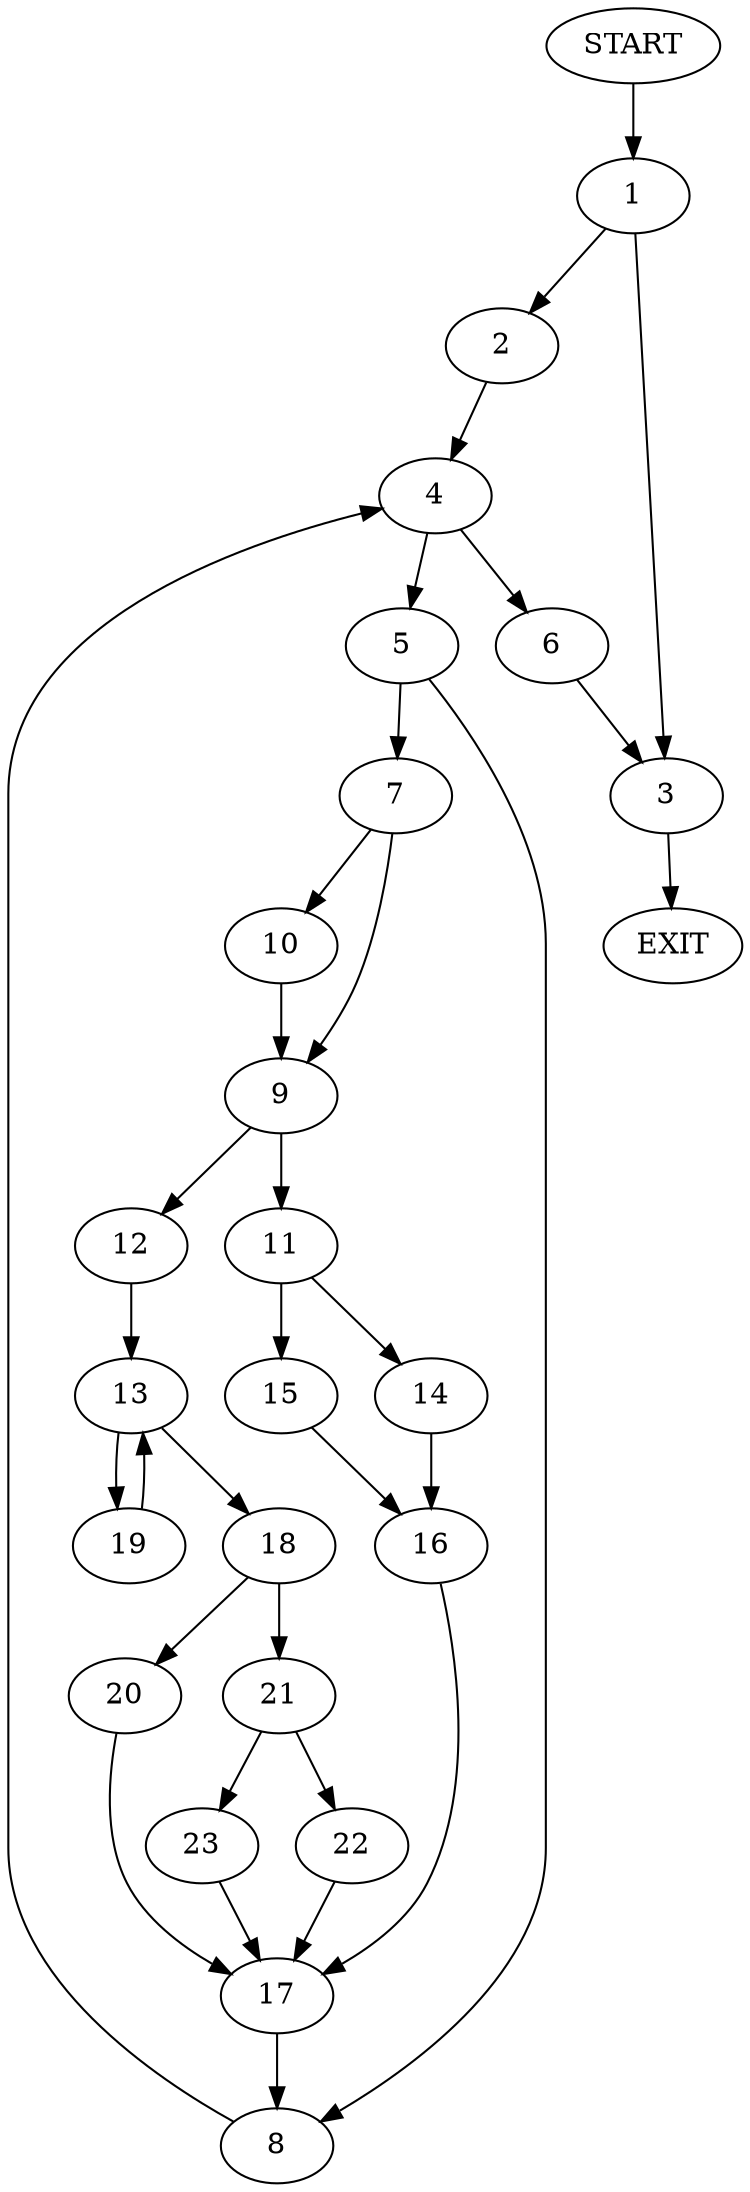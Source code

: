 digraph {
0 [label="START"]
24 [label="EXIT"]
0 -> 1
1 -> 2
1 -> 3
3 -> 24
2 -> 4
4 -> 5
4 -> 6
5 -> 7
5 -> 8
6 -> 3
8 -> 4
7 -> 9
7 -> 10
9 -> 11
9 -> 12
10 -> 9
12 -> 13
11 -> 14
11 -> 15
15 -> 16
14 -> 16
16 -> 17
17 -> 8
13 -> 18
13 -> 19
19 -> 13
18 -> 20
18 -> 21
21 -> 22
21 -> 23
20 -> 17
22 -> 17
23 -> 17
}
